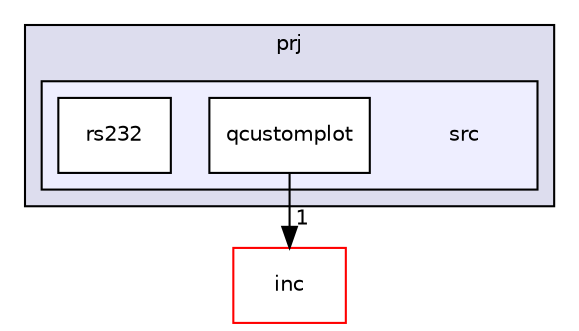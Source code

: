digraph "/home/ad/wds/prj/src" {
  compound=true
  node [ fontsize="10", fontname="Helvetica"];
  edge [ labelfontsize="10", labelfontname="Helvetica"];
  subgraph clusterdir_4aa64b0872d36146e049722e293482e3 {
    graph [ bgcolor="#ddddee", pencolor="black", label="prj" fontname="Helvetica", fontsize="10", URL="dir_4aa64b0872d36146e049722e293482e3.html"]
  subgraph clusterdir_400757c3a0df52e783ed9699284f29ce {
    graph [ bgcolor="#eeeeff", pencolor="black", label="" URL="dir_400757c3a0df52e783ed9699284f29ce.html"];
    dir_400757c3a0df52e783ed9699284f29ce [shape=plaintext label="src"];
    dir_68b32d563979c2ddcbfceb343e176bc8 [shape=box label="qcustomplot" color="black" fillcolor="white" style="filled" URL="dir_68b32d563979c2ddcbfceb343e176bc8.html"];
    dir_8107305670a393a572f154d3e533e361 [shape=box label="rs232" color="black" fillcolor="white" style="filled" URL="dir_8107305670a393a572f154d3e533e361.html"];
  }
  }
  dir_72345776cd6700fb0dedb8f1faaa0c00 [shape=box label="inc" fillcolor="white" style="filled" color="red" URL="dir_72345776cd6700fb0dedb8f1faaa0c00.html"];
  dir_68b32d563979c2ddcbfceb343e176bc8->dir_72345776cd6700fb0dedb8f1faaa0c00 [headlabel="1", labeldistance=1.5 headhref="dir_000009_000001.html"];
}
